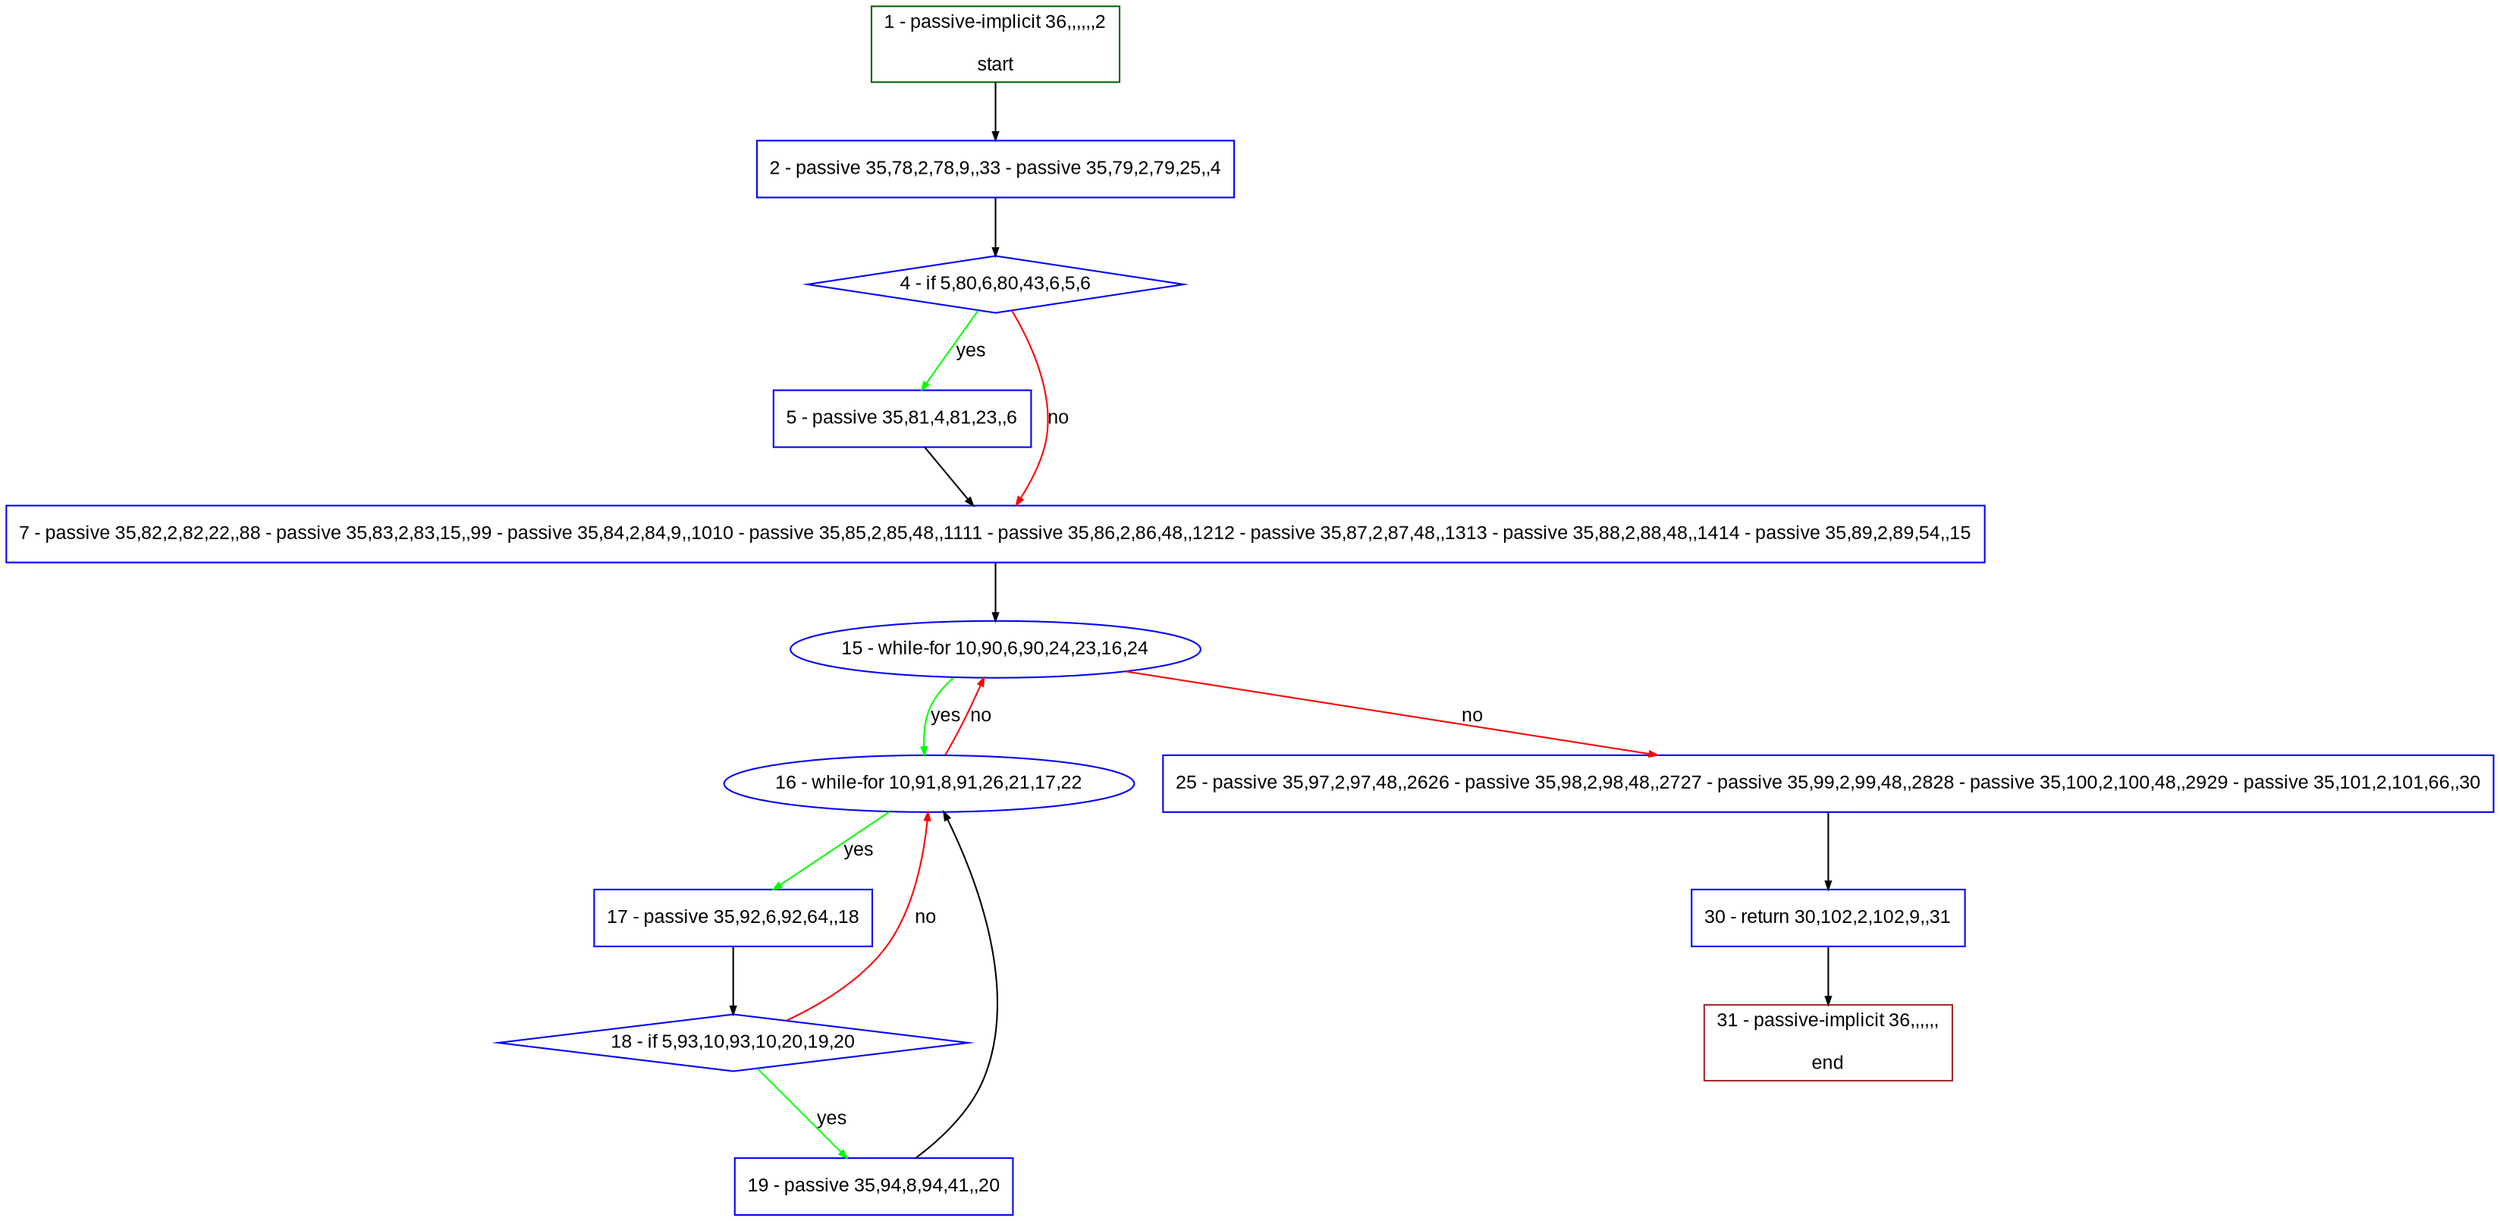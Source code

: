 digraph "" {
  graph [pack="true", label="", fontsize="12", packmode="clust", fontname="Arial", fillcolor="#FFFFCC", bgcolor="white", style="rounded,filled", compound="true"];
  node [node_initialized="no", label="", color="grey", fontsize="12", fillcolor="white", fontname="Arial", style="filled", shape="rectangle", compound="true", fixedsize="false"];
  edge [fontcolor="black", arrowhead="normal", arrowtail="none", arrowsize="0.5", ltail="", label="", color="black", fontsize="12", lhead="", fontname="Arial", dir="forward", compound="true"];
  __N1 [label="2 - passive 35,78,2,78,9,,33 - passive 35,79,2,79,25,,4", color="#0000ff", fillcolor="#ffffff", style="filled", shape="box"];
  __N2 [label="1 - passive-implicit 36,,,,,,2\n\nstart", color="#006400", fillcolor="#ffffff", style="filled", shape="box"];
  __N3 [label="4 - if 5,80,6,80,43,6,5,6", color="#0000ff", fillcolor="#ffffff", style="filled", shape="diamond"];
  __N4 [label="5 - passive 35,81,4,81,23,,6", color="#0000ff", fillcolor="#ffffff", style="filled", shape="box"];
  __N5 [label="7 - passive 35,82,2,82,22,,88 - passive 35,83,2,83,15,,99 - passive 35,84,2,84,9,,1010 - passive 35,85,2,85,48,,1111 - passive 35,86,2,86,48,,1212 - passive 35,87,2,87,48,,1313 - passive 35,88,2,88,48,,1414 - passive 35,89,2,89,54,,15", color="#0000ff", fillcolor="#ffffff", style="filled", shape="box"];
  __N6 [label="15 - while-for 10,90,6,90,24,23,16,24", color="#0000ff", fillcolor="#ffffff", style="filled", shape="oval"];
  __N7 [label="16 - while-for 10,91,8,91,26,21,17,22", color="#0000ff", fillcolor="#ffffff", style="filled", shape="oval"];
  __N8 [label="25 - passive 35,97,2,97,48,,2626 - passive 35,98,2,98,48,,2727 - passive 35,99,2,99,48,,2828 - passive 35,100,2,100,48,,2929 - passive 35,101,2,101,66,,30", color="#0000ff", fillcolor="#ffffff", style="filled", shape="box"];
  __N9 [label="17 - passive 35,92,6,92,64,,18", color="#0000ff", fillcolor="#ffffff", style="filled", shape="box"];
  __N10 [label="18 - if 5,93,10,93,10,20,19,20", color="#0000ff", fillcolor="#ffffff", style="filled", shape="diamond"];
  __N11 [label="19 - passive 35,94,8,94,41,,20", color="#0000ff", fillcolor="#ffffff", style="filled", shape="box"];
  __N12 [label="30 - return 30,102,2,102,9,,31", color="#0000ff", fillcolor="#ffffff", style="filled", shape="box"];
  __N13 [label="31 - passive-implicit 36,,,,,,\n\nend", color="#a52a2a", fillcolor="#ffffff", style="filled", shape="box"];
  __N2 -> __N1 [arrowhead="normal", arrowtail="none", color="#000000", label="", dir="forward"];
  __N1 -> __N3 [arrowhead="normal", arrowtail="none", color="#000000", label="", dir="forward"];
  __N3 -> __N4 [arrowhead="normal", arrowtail="none", color="#00ff00", label="yes", dir="forward"];
  __N3 -> __N5 [arrowhead="normal", arrowtail="none", color="#ff0000", label="no", dir="forward"];
  __N4 -> __N5 [arrowhead="normal", arrowtail="none", color="#000000", label="", dir="forward"];
  __N5 -> __N6 [arrowhead="normal", arrowtail="none", color="#000000", label="", dir="forward"];
  __N6 -> __N7 [arrowhead="normal", arrowtail="none", color="#00ff00", label="yes", dir="forward"];
  __N7 -> __N6 [arrowhead="normal", arrowtail="none", color="#ff0000", label="no", dir="forward"];
  __N6 -> __N8 [arrowhead="normal", arrowtail="none", color="#ff0000", label="no", dir="forward"];
  __N7 -> __N9 [arrowhead="normal", arrowtail="none", color="#00ff00", label="yes", dir="forward"];
  __N9 -> __N10 [arrowhead="normal", arrowtail="none", color="#000000", label="", dir="forward"];
  __N10 -> __N7 [arrowhead="normal", arrowtail="none", color="#ff0000", label="no", dir="forward"];
  __N10 -> __N11 [arrowhead="normal", arrowtail="none", color="#00ff00", label="yes", dir="forward"];
  __N11 -> __N7 [arrowhead="normal", arrowtail="none", color="#000000", label="", dir="forward"];
  __N8 -> __N12 [arrowhead="normal", arrowtail="none", color="#000000", label="", dir="forward"];
  __N12 -> __N13 [arrowhead="normal", arrowtail="none", color="#000000", label="", dir="forward"];
}
